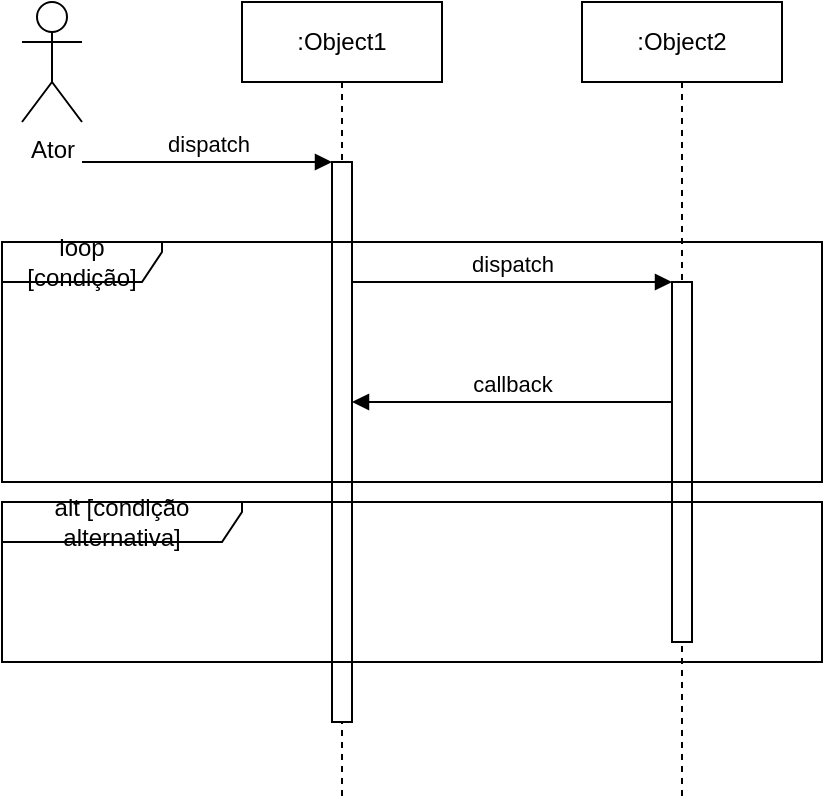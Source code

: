 <mxfile version="27.1.6">
  <diagram name="Page-1" id="2YBvvXClWsGukQMizWep">
    <mxGraphModel dx="946" dy="732" grid="1" gridSize="10" guides="1" tooltips="1" connect="1" arrows="1" fold="1" page="1" pageScale="1" pageWidth="850" pageHeight="1100" math="0" shadow="0">
      <root>
        <mxCell id="0" />
        <mxCell id="1" parent="0" />
        <mxCell id="ator1" value="Ator" style="shape=umlActor;verticalLabelPosition=bottom;verticalAlign=top;html=1;" vertex="1" parent="1">
          <mxGeometry x="40" y="40" width="30" height="60" as="geometry" />
        </mxCell>
        <mxCell id="obj1" value=":Object1" style="shape=umlLifeline;perimeter=lifelinePerimeter;whiteSpace=wrap;html=1;container=0;dropTarget=0;collapsible=0;recursiveResize=0;outlineConnect=0;portConstraint=eastwest;" vertex="1" parent="1">
          <mxGeometry x="150" y="40" width="100" height="400" as="geometry" />
        </mxCell>
        <mxCell id="obj1_activation" value="" style="html=1;points=[];perimeter=orthogonalPerimeter;outlineConnect=0;targetShapes=umlLifeline;portConstraint=eastwest;" vertex="1" parent="obj1">
          <mxGeometry x="45" y="80" width="10" height="280" as="geometry" />
        </mxCell>
        <mxCell id="obj2" value=":Object2" style="shape=umlLifeline;perimeter=lifelinePerimeter;whiteSpace=wrap;html=1;container=0;dropTarget=0;collapsible=0;recursiveResize=0;outlineConnect=0;portConstraint=eastwest;" vertex="1" parent="1">
          <mxGeometry x="320" y="40" width="100" height="400" as="geometry" />
        </mxCell>
        <mxCell id="obj2_activation" value="" style="html=1;points=[];perimeter=orthogonalPerimeter;outlineConnect=0;targetShapes=umlLifeline;portConstraint=eastwest;" vertex="1" parent="obj2">
          <mxGeometry x="45" y="140" width="10" height="180" as="geometry" />
        </mxCell>
        <mxCell id="msg1" value="dispatch" style="html=1;verticalAlign=bottom;endArrow=block;" edge="1" parent="1">
          <mxGeometry relative="1" as="geometry">
            <mxPoint x="70" y="120" as="sourcePoint" />
            <mxPoint x="195" y="120" as="targetPoint" />
          </mxGeometry>
        </mxCell>
        <mxCell id="msg2" value="dispatch" style="html=1;verticalAlign=bottom;endArrow=block;" edge="1" parent="1">
          <mxGeometry relative="1" as="geometry">
            <mxPoint x="205" y="180" as="sourcePoint" />
            <mxPoint x="365" y="180" as="targetPoint" />
          </mxGeometry>
        </mxCell>
        <mxCell id="msg3" value="callback" style="html=1;verticalAlign=bottom;endArrow=block;" edge="1" parent="1">
          <mxGeometry relative="1" as="geometry">
            <mxPoint x="365" y="240" as="sourcePoint" />
            <mxPoint x="205" y="240" as="targetPoint" />
          </mxGeometry>
        </mxCell>
        <mxCell id="loop_frame" value="loop [condição]" style="shape=umlFrame;whiteSpace=wrap;html=1;width=80;height=20;" vertex="1" parent="1">
          <mxGeometry x="30" y="160" width="410" height="120" as="geometry" />
        </mxCell>
        <mxCell id="alt_frame" value="alt [condição alternativa]" style="shape=umlFrame;whiteSpace=wrap;html=1;width=120;height=20;" vertex="1" parent="1">
          <mxGeometry x="30" y="290" width="410" height="80" as="geometry" />
        </mxCell>
      </root>
    </mxGraphModel>
  </diagram>
</mxfile>
